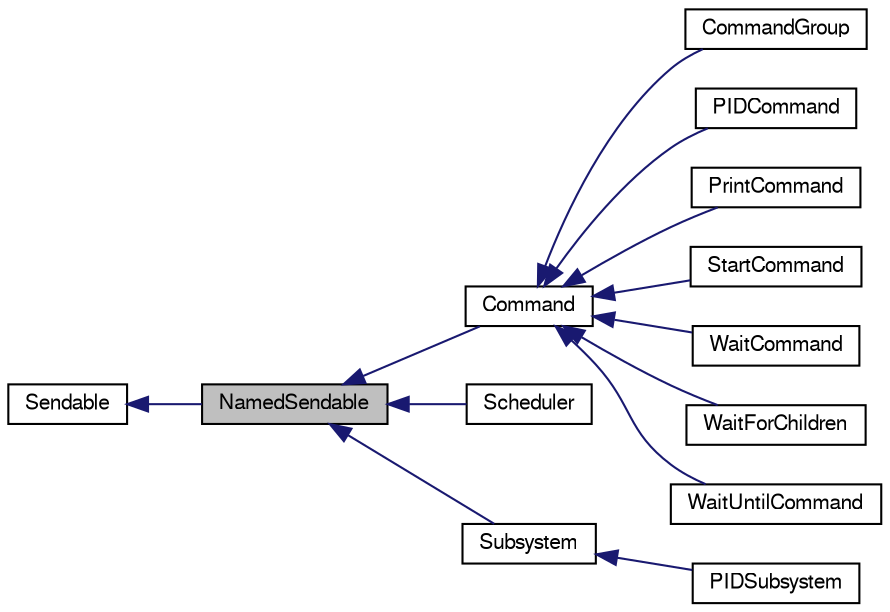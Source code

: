 digraph "NamedSendable"
{
  bgcolor="transparent";
  edge [fontname="FreeSans",fontsize="10",labelfontname="FreeSans",labelfontsize="10"];
  node [fontname="FreeSans",fontsize="10",shape=record];
  rankdir="LR";
  Node1 [label="NamedSendable",height=0.2,width=0.4,color="black", fillcolor="grey75", style="filled" fontcolor="black"];
  Node2 -> Node1 [dir="back",color="midnightblue",fontsize="10",style="solid",fontname="FreeSans"];
  Node2 [label="Sendable",height=0.2,width=0.4,color="black",URL="$class_sendable.html"];
  Node1 -> Node3 [dir="back",color="midnightblue",fontsize="10",style="solid",fontname="FreeSans"];
  Node3 [label="Command",height=0.2,width=0.4,color="black",URL="$class_command.html"];
  Node3 -> Node4 [dir="back",color="midnightblue",fontsize="10",style="solid",fontname="FreeSans"];
  Node4 [label="CommandGroup",height=0.2,width=0.4,color="black",URL="$class_command_group.html"];
  Node3 -> Node5 [dir="back",color="midnightblue",fontsize="10",style="solid",fontname="FreeSans"];
  Node5 [label="PIDCommand",height=0.2,width=0.4,color="black",URL="$class_p_i_d_command.html"];
  Node3 -> Node6 [dir="back",color="midnightblue",fontsize="10",style="solid",fontname="FreeSans"];
  Node6 [label="PrintCommand",height=0.2,width=0.4,color="black",URL="$class_print_command.html"];
  Node3 -> Node7 [dir="back",color="midnightblue",fontsize="10",style="solid",fontname="FreeSans"];
  Node7 [label="StartCommand",height=0.2,width=0.4,color="black",URL="$class_start_command.html"];
  Node3 -> Node8 [dir="back",color="midnightblue",fontsize="10",style="solid",fontname="FreeSans"];
  Node8 [label="WaitCommand",height=0.2,width=0.4,color="black",URL="$class_wait_command.html"];
  Node3 -> Node9 [dir="back",color="midnightblue",fontsize="10",style="solid",fontname="FreeSans"];
  Node9 [label="WaitForChildren",height=0.2,width=0.4,color="black",URL="$class_wait_for_children.html"];
  Node3 -> Node10 [dir="back",color="midnightblue",fontsize="10",style="solid",fontname="FreeSans"];
  Node10 [label="WaitUntilCommand",height=0.2,width=0.4,color="black",URL="$class_wait_until_command.html"];
  Node1 -> Node11 [dir="back",color="midnightblue",fontsize="10",style="solid",fontname="FreeSans"];
  Node11 [label="Scheduler",height=0.2,width=0.4,color="black",URL="$class_scheduler.html"];
  Node1 -> Node12 [dir="back",color="midnightblue",fontsize="10",style="solid",fontname="FreeSans"];
  Node12 [label="Subsystem",height=0.2,width=0.4,color="black",URL="$class_subsystem.html"];
  Node12 -> Node13 [dir="back",color="midnightblue",fontsize="10",style="solid",fontname="FreeSans"];
  Node13 [label="PIDSubsystem",height=0.2,width=0.4,color="black",URL="$class_p_i_d_subsystem.html"];
}
